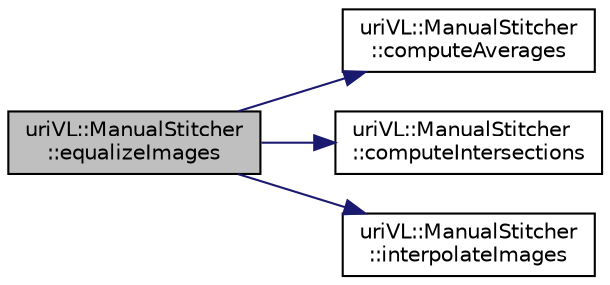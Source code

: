 digraph "uriVL::ManualStitcher::equalizeImages"
{
  edge [fontname="Helvetica",fontsize="10",labelfontname="Helvetica",labelfontsize="10"];
  node [fontname="Helvetica",fontsize="10",shape=record];
  rankdir="LR";
  Node1 [label="uriVL::ManualStitcher\l::equalizeImages",height=0.2,width=0.4,color="black", fillcolor="grey75", style="filled", fontcolor="black"];
  Node1 -> Node2 [color="midnightblue",fontsize="10",style="solid",fontname="Helvetica"];
  Node2 [label="uriVL::ManualStitcher\l::computeAverages",height=0.2,width=0.4,color="black", fillcolor="white", style="filled",URL="$classuriVL_1_1ManualStitcher.html#ab12cc96eb097d7dfc3916df1f32483c4"];
  Node1 -> Node3 [color="midnightblue",fontsize="10",style="solid",fontname="Helvetica"];
  Node3 [label="uriVL::ManualStitcher\l::computeIntersections",height=0.2,width=0.4,color="black", fillcolor="white", style="filled",URL="$classuriVL_1_1ManualStitcher.html#a5eb00b9c966e019b86f4ae8411e134b3"];
  Node1 -> Node4 [color="midnightblue",fontsize="10",style="solid",fontname="Helvetica"];
  Node4 [label="uriVL::ManualStitcher\l::interpolateImages",height=0.2,width=0.4,color="black", fillcolor="white", style="filled",URL="$classuriVL_1_1ManualStitcher.html#a6dfe95c2a3e78b323b038ae5545f7d32"];
}
